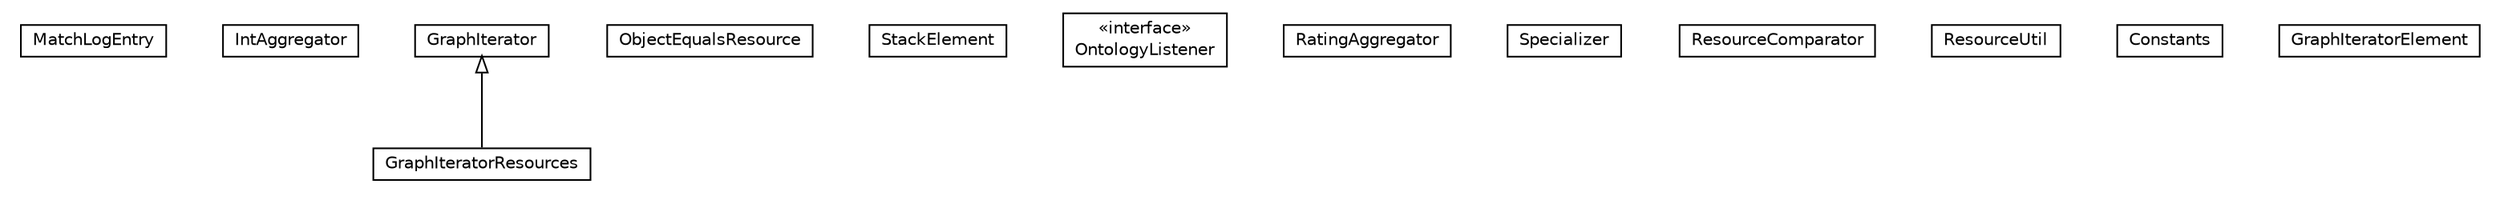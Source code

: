 #!/usr/local/bin/dot
#
# Class diagram 
# Generated by UMLGraph version R5_6-24-gf6e263 (http://www.umlgraph.org/)
#

digraph G {
	edge [fontname="Helvetica",fontsize=10,labelfontname="Helvetica",labelfontsize=10];
	node [fontname="Helvetica",fontsize=10,shape=plaintext];
	nodesep=0.25;
	ranksep=0.5;
	// org.universAAL.middleware.util.MatchLogEntry
	c47119 [label=<<table title="org.universAAL.middleware.util.MatchLogEntry" border="0" cellborder="1" cellspacing="0" cellpadding="2" port="p" href="./MatchLogEntry.html">
		<tr><td><table border="0" cellspacing="0" cellpadding="1">
<tr><td align="center" balign="center"> MatchLogEntry </td></tr>
		</table></td></tr>
		</table>>, URL="./MatchLogEntry.html", fontname="Helvetica", fontcolor="black", fontsize=10.0];
	// org.universAAL.middleware.util.IntAggregator
	c47120 [label=<<table title="org.universAAL.middleware.util.IntAggregator" border="0" cellborder="1" cellspacing="0" cellpadding="2" port="p" href="./IntAggregator.html">
		<tr><td><table border="0" cellspacing="0" cellpadding="1">
<tr><td align="center" balign="center"> IntAggregator </td></tr>
		</table></td></tr>
		</table>>, URL="./IntAggregator.html", fontname="Helvetica", fontcolor="black", fontsize=10.0];
	// org.universAAL.middleware.util.GraphIterator
	c47121 [label=<<table title="org.universAAL.middleware.util.GraphIterator" border="0" cellborder="1" cellspacing="0" cellpadding="2" port="p" href="./GraphIterator.html">
		<tr><td><table border="0" cellspacing="0" cellpadding="1">
<tr><td align="center" balign="center"> GraphIterator </td></tr>
		</table></td></tr>
		</table>>, URL="./GraphIterator.html", fontname="Helvetica", fontcolor="black", fontsize=10.0];
	// org.universAAL.middleware.util.GraphIterator.ObjectEqualsResource
	c47122 [label=<<table title="org.universAAL.middleware.util.GraphIterator.ObjectEqualsResource" border="0" cellborder="1" cellspacing="0" cellpadding="2" port="p" href="./GraphIterator.ObjectEqualsResource.html">
		<tr><td><table border="0" cellspacing="0" cellpadding="1">
<tr><td align="center" balign="center"> ObjectEqualsResource </td></tr>
		</table></td></tr>
		</table>>, URL="./GraphIterator.ObjectEqualsResource.html", fontname="Helvetica", fontcolor="black", fontsize=10.0];
	// org.universAAL.middleware.util.GraphIterator.StackElement
	c47123 [label=<<table title="org.universAAL.middleware.util.GraphIterator.StackElement" border="0" cellborder="1" cellspacing="0" cellpadding="2" port="p" href="./GraphIterator.StackElement.html">
		<tr><td><table border="0" cellspacing="0" cellpadding="1">
<tr><td align="center" balign="center"> StackElement </td></tr>
		</table></td></tr>
		</table>>, URL="./GraphIterator.StackElement.html", fontname="Helvetica", fontcolor="black", fontsize=10.0];
	// org.universAAL.middleware.util.GraphIterator.GraphIteratorResources
	c47124 [label=<<table title="org.universAAL.middleware.util.GraphIterator.GraphIteratorResources" border="0" cellborder="1" cellspacing="0" cellpadding="2" port="p" href="./GraphIterator.GraphIteratorResources.html">
		<tr><td><table border="0" cellspacing="0" cellpadding="1">
<tr><td align="center" balign="center"> GraphIteratorResources </td></tr>
		</table></td></tr>
		</table>>, URL="./GraphIterator.GraphIteratorResources.html", fontname="Helvetica", fontcolor="black", fontsize=10.0];
	// org.universAAL.middleware.util.OntologyListener
	c47125 [label=<<table title="org.universAAL.middleware.util.OntologyListener" border="0" cellborder="1" cellspacing="0" cellpadding="2" port="p" href="./OntologyListener.html">
		<tr><td><table border="0" cellspacing="0" cellpadding="1">
<tr><td align="center" balign="center"> &#171;interface&#187; </td></tr>
<tr><td align="center" balign="center"> OntologyListener </td></tr>
		</table></td></tr>
		</table>>, URL="./OntologyListener.html", fontname="Helvetica", fontcolor="black", fontsize=10.0];
	// org.universAAL.middleware.util.RatingAggregator
	c47126 [label=<<table title="org.universAAL.middleware.util.RatingAggregator" border="0" cellborder="1" cellspacing="0" cellpadding="2" port="p" href="./RatingAggregator.html">
		<tr><td><table border="0" cellspacing="0" cellpadding="1">
<tr><td align="center" balign="center"> RatingAggregator </td></tr>
		</table></td></tr>
		</table>>, URL="./RatingAggregator.html", fontname="Helvetica", fontcolor="black", fontsize=10.0];
	// org.universAAL.middleware.util.Specializer
	c47127 [label=<<table title="org.universAAL.middleware.util.Specializer" border="0" cellborder="1" cellspacing="0" cellpadding="2" port="p" href="./Specializer.html">
		<tr><td><table border="0" cellspacing="0" cellpadding="1">
<tr><td align="center" balign="center"> Specializer </td></tr>
		</table></td></tr>
		</table>>, URL="./Specializer.html", fontname="Helvetica", fontcolor="black", fontsize=10.0];
	// org.universAAL.middleware.util.ResourceComparator
	c47128 [label=<<table title="org.universAAL.middleware.util.ResourceComparator" border="0" cellborder="1" cellspacing="0" cellpadding="2" port="p" href="./ResourceComparator.html">
		<tr><td><table border="0" cellspacing="0" cellpadding="1">
<tr><td align="center" balign="center"> ResourceComparator </td></tr>
		</table></td></tr>
		</table>>, URL="./ResourceComparator.html", fontname="Helvetica", fontcolor="black", fontsize=10.0];
	// org.universAAL.middleware.util.ResourceUtil
	c47129 [label=<<table title="org.universAAL.middleware.util.ResourceUtil" border="0" cellborder="1" cellspacing="0" cellpadding="2" port="p" href="./ResourceUtil.html">
		<tr><td><table border="0" cellspacing="0" cellpadding="1">
<tr><td align="center" balign="center"> ResourceUtil </td></tr>
		</table></td></tr>
		</table>>, URL="./ResourceUtil.html", fontname="Helvetica", fontcolor="black", fontsize=10.0];
	// org.universAAL.middleware.util.Constants
	c47130 [label=<<table title="org.universAAL.middleware.util.Constants" border="0" cellborder="1" cellspacing="0" cellpadding="2" port="p" href="./Constants.html">
		<tr><td><table border="0" cellspacing="0" cellpadding="1">
<tr><td align="center" balign="center"> Constants </td></tr>
		</table></td></tr>
		</table>>, URL="./Constants.html", fontname="Helvetica", fontcolor="black", fontsize=10.0];
	// org.universAAL.middleware.util.GraphIteratorElement
	c47131 [label=<<table title="org.universAAL.middleware.util.GraphIteratorElement" border="0" cellborder="1" cellspacing="0" cellpadding="2" port="p" href="./GraphIteratorElement.html">
		<tr><td><table border="0" cellspacing="0" cellpadding="1">
<tr><td align="center" balign="center"> GraphIteratorElement </td></tr>
		</table></td></tr>
		</table>>, URL="./GraphIteratorElement.html", fontname="Helvetica", fontcolor="black", fontsize=10.0];
	//org.universAAL.middleware.util.GraphIterator.GraphIteratorResources extends org.universAAL.middleware.util.GraphIterator
	c47121:p -> c47124:p [dir=back,arrowtail=empty];
}

